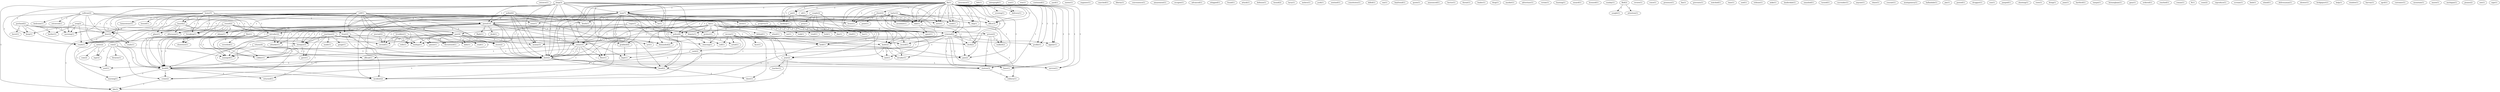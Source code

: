 digraph G {
  retrieve [ label="retrieve(1)" ];
  home [ label="home(5)" ];
  homeowner [ label="homeowner(1)" ];
  loosed [ label="loosed(1)" ];
  heard [ label="heard(2)" ];
  pistol [ label="pistol(10)" ];
  phone [ label="phone(1)" ];
  death [ label="death(1)" ];
  glass [ label="glass(1)" ];
  breaking [ label="breaking(1)" ];
  semi [ label="semi(1)" ];
  door [ label="door(2)" ];
  front [ label="front(2)" ];
  met [ label="met(1)" ];
  afternoon [ label="afternoon(1)" ];
  morning [ label="morning(1)" ];
  year [ label="year(2)" ];
  invader [ label="invader(1)" ];
  crash [ label="crash(1)" ];
  insurance [ label="insurance(1)" ];
  felt [ label="felt(1)" ];
  fla [ label="fla(3)" ];
  oil [ label="oil(1)" ];
  client [ label="client(2)" ];
  evening [ label="evening(1)" ];
  used [ label="used(1)" ];
  criminal [ label="criminal(2)" ];
  man [ label="man(7)" ];
  clerk [ label="clerk(2)" ];
  pa [ label="pa(2)" ];
  barking [ label="barking(1)" ];
  shot [ label="shot(3)" ];
  brass [ label="brass(1)" ];
  profile [ label="profile(1)" ];
  delivery [ label="delivery(1)" ];
  appear [ label="appear(1)" ];
  take [ label="take(1)" ];
  station [ label="station(3)" ];
  fame [ label="fame(1)" ];
  agent [ label="agent(1)" ];
  service [ label="service(1)" ];
  auto [ label="auto(1)" ];
  dog [ label="dog(1)" ];
  take [ label="take(1)" ];
  office [ label="office(3)" ];
  shot [ label="shot(2)" ];
  intergraph [ label="intergraph(1)" ];
  nra [ label="nra(1)" ];
  las [ label="las(1)" ];
  defend [ label="defend(1)" ];
  wheel [ label="wheel(1)" ];
  car [ label="car(1)" ];
  took [ label="took(1)" ];
  tried [ label="tried(1)" ];
  lock [ label="lock(1)" ];
  day [ label="day(1)" ];
  chief [ label="chief(1)" ];
  pair [ label="pair(4)" ];
  bar [ label="bar(1)" ];
  owner [ label="owner(3)" ];
  police [ label="police(8)" ];
  bodega [ label="bodega(1)" ];
  steering [ label="steering(1)" ];
  deputy [ label="deputy(1)" ];
  shotgun [ label="shotgun(3)" ];
  star [ label="star(1)" ];
  continued [ label="continued(1)" ];
  yard [ label="yard(1)" ];
  exeter [ label="exeter(1)" ];
  engineer [ label="engineer(1)" ];
  marched [ label="marched(1)" ];
  liberty [ label="liberty(1)" ];
  convenience [ label="convenience(1)" ];
  point [ label="point(1)" ];
  gun [ label="gun(2)" ];
  amazement [ label="amazement(1)" ];
  escapee [ label="escapee(1)" ];
  advanced [ label="advanced(1)" ];
  whipped [ label="whipped(1)" ];
  found [ label="found(1)" ];
  attack [ label="attack(1)" ];
  defense [ label="defense(1)" ];
  hound [ label="hound(2)" ];
  pulled [ label="pulled(4)" ];
  money [ label="money(3)" ];
  attacker [ label="attacker(1)" ];
  demanded [ label="demanded(2)" ];
  knife [ label="knife(2)" ];
  head [ label="head(2)" ];
  robber [ label="robber(1)" ];
  fired [ label="fired(6)" ];
  incident [ label="incident(2)" ];
  larry [ label="larry(1)" ];
  melero [ label="melero(1)" ];
  property [ label="property(3)" ];
  protect [ label="protect(1)" ];
  york [ label="york(1)" ];
  mcvey [ label="mcvey(1)" ];
  face [ label="face(1)" ];
  self [ label="self(1)" ];
  acted [ label="acted(1)" ];
  chest [ label="chest(1)" ];
  cash [ label="cash(2)" ];
  calif [ label="calif(1)" ];
  read [ label="read(1)" ];
  threatened [ label="threatened(1)" ];
  didn [ label="didn(1)" ];
  wife [ label="wife(1)" ];
  pause [ label="pause(1)" ];
  store [ label="store(2)" ];
  shop [ label="shop(3)" ];
  lie [ label="lie(1)" ];
  floor [ label="floor(1)" ];
  reads [ label="reads(1)" ];
  keep [ label="keep(1)" ];
  life [ label="life(3)" ];
  vessel [ label="vessel(2)" ];
  warning [ label="warning(1)" ];
  news [ label="news(2)" ];
  com [ label="com(2)" ];
  sent [ label="sent(1)" ];
  ingr [ label="ingr(2)" ];
  sentinel [ label="sentinel(1)" ];
  constitutes [ label="constitutes(1)" ];
  killed [ label="killed(1)" ];
  fla [ label="fla(1)" ];
  ran [ label="ran(1)" ];
  boyfriend [ label="boyfriend(1)" ];
  quote [ label="quote(1)" ];
  announced [ label="announced(1)" ];
  hector [ label="hector(1)" ];
  threat [ label="threat(1)" ];
  leader [ label="leader(1)" ];
  thug [ label="thug(1)" ];
  market [ label="market(1)" ];
  advertiser [ label="advertiser(1)" ];
  victim [ label="victim(1)" ];
  hunting [ label="hunting(1)" ];
  couple [ label="couple(2)" ];
  prey [ label="prey(1)" ];
  sullivan [ label="sullivan(2)" ];
  bedroom [ label="bedroom(1)" ];
  retrieved [ label="retrieved(1)" ];
  intruder [ label="intruder(2)" ];
  oxnard [ label="oxnard(1)" ];
  licensed [ label="licensed(1)" ];
  sunday [ label="sunday(1)" ];
  drew [ label="drew(1)" ];
  prison [ label="prison(2)" ];
  shoestore [ label="shoestore(1)" ];
  held [ label="held(1)" ];
  record [ label="record(1)" ];
  fled [ label="fled(2)" ];
  sought [ label="sought(1)" ];
  attention [ label="attention(1)" ];
  review [ label="review(1)" ];
  flight [ label="flight(1)" ];
  desk [ label="desk(1)" ];
  second [ label="second(1)" ];
  kept [ label="kept(1)" ];
  managed [ label="managed(1)" ];
  act [ label="act(1)" ];
  voice [ label="voice(1)" ];
  presence [ label="presence(1)" ];
  taylor [ label="taylor(2)" ];
  grabbed [ label="grabbed(4)" ];
  assailant [ label="assailant(1)" ];
  walked [ label="walked(2)" ];
  vegas [ label="vegas(1)" ];
  portland [ label="portland(2)" ];
  burst [ label="burst(1)" ];
  barber [ label="barber(1)" ];
  fax [ label="fax(1)" ];
  robbery [ label="robbery(1)" ];
  prevents [ label="prevents(1)" ];
  brooklyn [ label="brooklyn(1)" ];
  watched [ label="watched(1)" ];
  time [ label="time(1)" ];
  soel [ label="soel(1)" ];
  wrestled [ label="wrestled(1)" ];
  tribune [ label="tribune(1)" ];
  mike [ label="mike(1)" ];
  lauderdale [ label="lauderdale(1)" ];
  smashed [ label="smashed(1)" ];
  turned [ label="turned(1)" ];
  official [ label="official(1)" ];
  journal [ label="journal(2)" ];
  surrender [ label="surrender(1)" ];
  anyone [ label="anyone(1)" ];
  crime [ label="crime(2)" ];
  chase [ label="chase(1)" ];
  flint [ label="flint(1)" ];
  courant [ label="courant(1)" ];
  ron [ label="ron(2)" ];
  firearm [ label="firearm(1)" ];
  montgomery [ label="montgomery(1)" ];
  hallandale [ label="hallandale(1)" ];
  jim [ label="jim(1)" ];
  martinez [ label="martinez(2)" ];
  gauge [ label="gauge(1)" ];
  made [ label="made(1)" ];
  gave [ label="gave(1)" ];
  returned [ label="returned(1)" ];
  posted [ label="posted(1)" ];
  druggist [ label="druggist(1)" ];
  oreg [ label="oreg(2)" ];
  sun [ label="sun(1)" ];
  jumped [ label="jumped(1)" ];
  shooting [ label="shooting(1)" ];
  view [ label="view(1)" ];
  firing [ label="firing(1)" ];
  joan [ label="joan(1)" ];
  hartford [ label="hartford(1)" ];
  tampa [ label="tampa(1)" ];
  birmingham [ label="birmingham(1)" ];
  gary [ label="gary(1)" ];
  ordered [ label="ordered(1)" ];
  reached [ label="reached(1)" ];
  roman [ label="roman(1)" ];
  ft [ label="ft(1)" ];
  conn [ label="conn(2)" ];
  flint [ label="flint(1)" ];
  reproduce [ label="reproduce(1)" ];
  citizen [ label="citizen(4)" ];
  scream [ label="scream(1)" ];
  limb [ label="limb(1)" ];
  island [ label="island(1)" ];
  deliveryman [ label="deliveryman(1)" ];
  shower [ label="shower(1)" ];
  bridgeport [ label="bridgeport(1)" ];
  help [ label="help(1)" ];
  window [ label="window(1)" ];
  harvey [ label="harvey(1)" ];
  april [ label="april(1)" ];
  customer [ label="customer(1)" ];
  mountain [ label="mountain(1)" ];
  teacher [ label="teacher(1)" ];
  marie [ label="marie(1)" ];
  michigan [ label="michigan(1)" ];
  pisano [ label="pisano(2)" ];
  see [ label="see(1)" ];
  brooklyn [ label="brooklyn(1)" ];
  sign [ label="sign(1)" ];
  home -> homeowner [ label="1" ];
  home -> loosed [ label="1" ];
  home -> heard [ label="2" ];
  home -> pistol [ label="1" ];
  home -> phone [ label="1" ];
  home -> death [ label="1" ];
  home -> glass [ label="1" ];
  home -> breaking [ label="1" ];
  home -> semi [ label="1" ];
  home -> door [ label="1" ];
  home -> front [ label="1" ];
  home -> met [ label="1" ];
  home -> afternoon [ label="1" ];
  home -> morning [ label="1" ];
  home -> year [ label="1" ];
  home -> invader [ label="1" ];
  home -> crash [ label="1" ];
  fla -> oil [ label="1" ];
  fla -> client [ label="1" ];
  fla -> evening [ label="1" ];
  fla -> used [ label="1" ];
  fla -> criminal [ label="1" ];
  fla -> man [ label="1" ];
  fla -> clerk [ label="1" ];
  fla -> pa [ label="1" ];
  fla -> barking [ label="1" ];
  fla -> shot [ label="1" ];
  fla -> brass [ label="1" ];
  fla -> profile [ label="1" ];
  fla -> delivery [ label="1" ];
  fla -> appear [ label="1" ];
  fla -> take [ label="1" ];
  fla -> station [ label="1" ];
  fla -> fame [ label="1" ];
  fla -> agent [ label="1" ];
  fla -> service [ label="1" ];
  fla -> auto [ label="1" ];
  fla -> dog [ label="1" ];
  fla -> take [ label="1" ];
  fla -> office [ label="1" ];
  fla -> shot [ label="1" ];
  las -> defend [ label="1" ];
  las -> wheel [ label="1" ];
  las -> car [ label="1" ];
  las -> criminal [ label="1" ];
  las -> took [ label="1" ];
  las -> tried [ label="1" ];
  las -> lock [ label="1" ];
  las -> day [ label="1" ];
  las -> chief [ label="1" ];
  las -> pair [ label="1" ];
  las -> bar [ label="1" ];
  las -> owner [ label="1" ];
  las -> police [ label="1" ];
  las -> bodega [ label="1" ];
  las -> steering [ label="1" ];
  las -> deputy [ label="1" ];
  las -> shotgun [ label="1" ];
  client -> used [ label="1" ];
  client -> point [ label="1" ];
  client -> police [ label="1" ];
  client -> brass [ label="1" ];
  client -> take [ label="1" ];
  client -> agent [ label="1" ];
  client -> gun [ label="1" ];
  client -> take [ label="1" ];
  pulled -> pistol [ label="3" ];
  pulled -> money [ label="1" ];
  pulled -> attacker [ label="1" ];
  pulled -> demanded [ label="1" ];
  pulled -> shot [ label="1" ];
  pulled -> knife [ label="1" ];
  pulled -> head [ label="1" ];
  pulled -> robber [ label="1" ];
  pulled -> fired [ label="2" ];
  pulled -> incident [ label="1" ];
  pulled -> shot [ label="1" ];
  property -> criminal [ label="2" ];
  property -> protect [ label="2" ];
  mcvey -> face [ label="1" ];
  mcvey -> clerk [ label="1" ];
  mcvey -> self [ label="1" ];
  mcvey -> station [ label="1" ];
  mcvey -> acted [ label="1" ];
  mcvey -> head [ label="1" ];
  mcvey -> chest [ label="1" ];
  mcvey -> cash [ label="1" ];
  calif -> heard [ label="2" ];
  calif -> used [ label="1" ];
  calif -> pair [ label="1" ];
  calif -> phone [ label="1" ];
  calif -> read [ label="1" ];
  calif -> glass [ label="1" ];
  calif -> breaking [ label="1" ];
  calif -> threatened [ label="1" ];
  calif -> didn [ label="1" ];
  calif -> brass [ label="1" ];
  calif -> wife [ label="1" ];
  calif -> door [ label="1" ];
  calif -> front [ label="1" ];
  calif -> take [ label="1" ];
  calif -> agent [ label="1" ];
  calif -> afternoon [ label="1" ];
  calif -> auto [ label="1" ];
  calif -> pause [ label="1" ];
  calif -> store [ label="1" ];
  calif -> morning [ label="1" ];
  calif -> take [ label="1" ];
  calif -> crash [ label="1" ];
  heard -> glass [ label="1" ];
  heard -> breaking [ label="1" ];
  heard -> door [ label="1" ];
  heard -> front [ label="1" ];
  heard -> afternoon [ label="1" ];
  heard -> crash [ label="1" ];
  shop -> criminal [ label="1" ];
  shop -> man [ label="1" ];
  shop -> pistol [ label="1" ];
  shop -> lie [ label="1" ];
  shop -> protect [ label="1" ];
  shop -> money [ label="1" ];
  shop -> owner [ label="1" ];
  shop -> shot [ label="1" ];
  shop -> floor [ label="1" ];
  shop -> head [ label="1" ];
  shop -> reads [ label="1" ];
  shop -> keep [ label="1" ];
  shop -> life [ label="1" ];
  shop -> shot [ label="1" ];
  vessel -> phone [ label="1" ];
  vessel -> glass [ label="1" ];
  vessel -> breaking [ label="1" ];
  vessel -> police [ label="1" ];
  vessel -> shot [ label="1" ];
  vessel -> front [ label="1" ];
  vessel -> afternoon [ label="1" ];
  vessel -> fired [ label="1" ];
  vessel -> warning [ label="1" ];
  vessel -> shot [ label="1" ];
  news -> com [ label="1" ];
  news -> sent [ label="1" ];
  news -> ingr [ label="1" ];
  fla -> used [ label="1" ];
  fla -> criminal [ label="1" ];
  fla -> man [ label="1" ];
  fla -> clerk [ label="1" ];
  fla -> pa [ label="1" ];
  fla -> barking [ label="1" ];
  fla -> shot [ label="1" ];
  fla -> brass [ label="1" ];
  fla -> profile [ label="1" ];
  fla -> delivery [ label="1" ];
  fla -> appear [ label="1" ];
  fla -> take [ label="1" ];
  fla -> station [ label="1" ];
  fla -> fame [ label="1" ];
  fla -> agent [ label="1" ];
  fla -> service [ label="1" ];
  fla -> auto [ label="1" ];
  fla -> dog [ label="1" ];
  fla -> take [ label="1" ];
  fla -> office [ label="1" ];
  fla -> shot [ label="1" ];
  criminal -> money [ label="1" ];
  criminal -> clerk [ label="1" ];
  criminal -> demanded [ label="1" ];
  criminal -> shot [ label="1" ];
  criminal -> profile [ label="1" ];
  criminal -> appear [ label="1" ];
  criminal -> station [ label="1" ];
  criminal -> fame [ label="1" ];
  criminal -> knife [ label="1" ];
  criminal -> service [ label="1" ];
  criminal -> shot [ label="1" ];
  couple -> prey [ label="1" ];
  couple -> pistol [ label="1" ];
  couple -> death [ label="1" ];
  couple -> semi [ label="1" ];
  couple -> knife [ label="1" ];
  couple -> met [ label="1" ];
  couple -> year [ label="1" ];
  couple -> invader [ label="1" ];
  sullivan -> bedroom [ label="1" ];
  sullivan -> pistol [ label="1" ];
  sullivan -> retrieved [ label="1" ];
  sullivan -> intruder [ label="1" ];
  sullivan -> door [ label="1" ];
  sullivan -> front [ label="1" ];
  sullivan -> fired [ label="1" ];
  sullivan -> morning [ label="1" ];
  sullivan -> crash [ label="1" ];
  man -> pistol [ label="2" ];
  man -> lie [ label="1" ];
  man -> drew [ label="1" ];
  man -> prison [ label="1" ];
  man -> owner [ label="1" ];
  man -> police [ label="1" ];
  man -> shot [ label="1" ];
  man -> floor [ label="1" ];
  man -> head [ label="1" ];
  man -> shoestore [ label="1" ];
  man -> held [ label="1" ];
  man -> robber [ label="1" ];
  man -> record [ label="1" ];
  man -> fired [ label="1" ];
  man -> incident [ label="1" ];
  man -> shot [ label="1" ];
  fled -> sought [ label="1" ];
  fled -> attention [ label="1" ];
  pistol -> pair [ label="2" ];
  pistol -> flight [ label="1" ];
  pistol -> intruder [ label="1" ];
  pistol -> desk [ label="1" ];
  pistol -> attacker [ label="1" ];
  pistol -> police [ label="1" ];
  pistol -> shot [ label="1" ];
  pistol -> second [ label="2" ];
  pistol -> shotgun [ label="2" ];
  pistol -> head [ label="1" ];
  pistol -> held [ label="1" ];
  pistol -> robber [ label="2" ];
  pistol -> fired [ label="5" ];
  pistol -> gun [ label="1" ];
  pistol -> kept [ label="1" ];
  pistol -> managed [ label="2" ];
  pistol -> incident [ label="1" ];
  pistol -> shot [ label="1" ];
  pair -> read [ label="1" ];
  pair -> money [ label="1" ];
  pair -> threatened [ label="1" ];
  pair -> didn [ label="1" ];
  pair -> owner [ label="1" ];
  pair -> demanded [ label="1" ];
  pair -> second [ label="1" ];
  pair -> wife [ label="1" ];
  pair -> bodega [ label="1" ];
  pair -> knife [ label="1" ];
  pair -> shotgun [ label="2" ];
  pair -> pause [ label="1" ];
  pair -> store [ label="1" ];
  pair -> act [ label="1" ];
  pair -> managed [ label="1" ];
  taylor -> police [ label="1" ];
  taylor -> brass [ label="1" ];
  taylor -> take [ label="1" ];
  taylor -> agent [ label="1" ];
  taylor -> auto [ label="1" ];
  taylor -> held [ label="1" ];
  taylor -> gun [ label="1" ];
  taylor -> grabbed [ label="1" ];
  taylor -> take [ label="1" ];
  taylor -> kept [ label="1" ];
  taylor -> assailant [ label="1" ];
  taylor -> office [ label="1" ];
  taylor -> walked [ label="1" ];
  vegas -> owner [ label="1" ];
  vegas -> police [ label="1" ];
  vegas -> bodega [ label="1" ];
  vegas -> steering [ label="1" ];
  vegas -> deputy [ label="1" ];
  vegas -> shotgun [ label="1" ];
  portland -> burst [ label="1" ];
  portland -> door [ label="1" ];
  portland -> front [ label="1" ];
  portland -> barber [ label="1" ];
  portland -> morning [ label="1" ];
  portland -> keep [ label="1" ];
  portland -> crash [ label="1" ];
  prison -> station [ label="1" ];
  prison -> record [ label="1" ];
  prison -> robbery [ label="1" ];
  prison -> walked [ label="1" ];
  brooklyn -> owner [ label="1" ];
  brooklyn -> second [ label="1" ];
  brooklyn -> bodega [ label="1" ];
  brooklyn -> managed [ label="1" ];
  intruder -> wrestled [ label="1" ];
  intruder -> attacker [ label="1" ];
  intruder -> incident [ label="1" ];
  owner -> shot [ label="1" ];
  owner -> floor [ label="1" ];
  owner -> head [ label="1" ];
  owner -> robber [ label="1" ];
  owner -> fired [ label="1" ];
  owner -> shot [ label="1" ];
  pa -> barking [ label="1" ];
  pa -> demanded [ label="1" ];
  pa -> knife [ label="1" ];
  pa -> dog [ label="1" ];
  pa -> act [ label="1" ];
  pa -> office [ label="1" ];
  police -> self [ label="1" ];
  police -> steering [ label="1" ];
  police -> acted [ label="1" ];
  police -> held [ label="1" ];
  police -> record [ label="1" ];
  police -> official [ label="1" ];
  police -> incident [ label="1" ];
  journal -> second [ label="1" ];
  journal -> bodega [ label="1" ];
  journal -> managed [ label="1" ];
  shot -> front [ label="1" ];
  shot -> station [ label="1" ];
  shot -> fame [ label="1" ];
  shot -> sent [ label="1" ];
  shot -> service [ label="1" ];
  shot -> head [ label="1" ];
  shot -> fired [ label="1" ];
  shot -> crime [ label="1" ];
  flint -> second [ label="1" ];
  flint -> shotgun [ label="1" ];
  flint -> shoestore [ label="1" ];
  flint -> robber [ label="1" ];
  flint -> fired [ label="1" ];
  flint -> managed [ label="1" ];
  ron -> firearm [ label="1" ];
  ron -> sent [ label="1" ];
  ron -> fired [ label="1" ];
  ron -> ingr [ label="1" ];
  ron -> crime [ label="1" ];
  ron -> shot [ label="1" ];
  martinez -> bodega [ label="1" ];
  martinez -> gauge [ label="1" ];
  martinez -> made [ label="1" ];
  martinez -> shotgun [ label="2" ];
  martinez -> gave [ label="1" ];
  martinez -> fired [ label="1" ];
  martinez -> grabbed [ label="1" ];
  martinez -> returned [ label="1" ];
  door -> reads [ label="1" ];
  door -> life [ label="1" ];
  door -> crash [ label="1" ];
  oreg -> front [ label="1" ];
  oreg -> barber [ label="1" ];
  oreg -> morning [ label="1" ];
  oreg -> keep [ label="1" ];
  oreg -> crash [ label="1" ];
  front -> store [ label="1" ];
  front -> shot [ label="1" ];
  front -> crash [ label="1" ];
  take -> agent [ label="1" ];
  take -> gun [ label="1" ];
  station -> robbery [ label="1" ];
  knife -> met [ label="1" ];
  knife -> year [ label="1" ];
  knife -> invader [ label="1" ];
  shotgun -> gave [ label="1" ];
  shotgun -> managed [ label="1" ];
  flint -> shoestore [ label="1" ];
  flint -> robber [ label="1" ];
  flint -> fired [ label="1" ];
  flint -> managed [ label="1" ];
  citizen -> official [ label="1" ];
  citizen -> fired [ label="3" ];
  citizen -> crime [ label="3" ];
  citizen -> shot [ label="3" ];
  head -> chest [ label="1" ];
  held -> gun [ label="1" ];
  held -> incident [ label="1" ];
  cash -> fired [ label="1" ];
  fired -> returned [ label="1" ];
  fired -> crime [ label="1" ];
  fired -> warning [ label="1" ];
  fired -> incident [ label="1" ];
  fired -> shot [ label="1" ];
  store -> shot [ label="1" ];
  grabbed -> kept [ label="1" ];
  year -> teacher [ label="1" ];
  year -> life [ label="1" ];
  crime -> life [ label="1" ];
}
